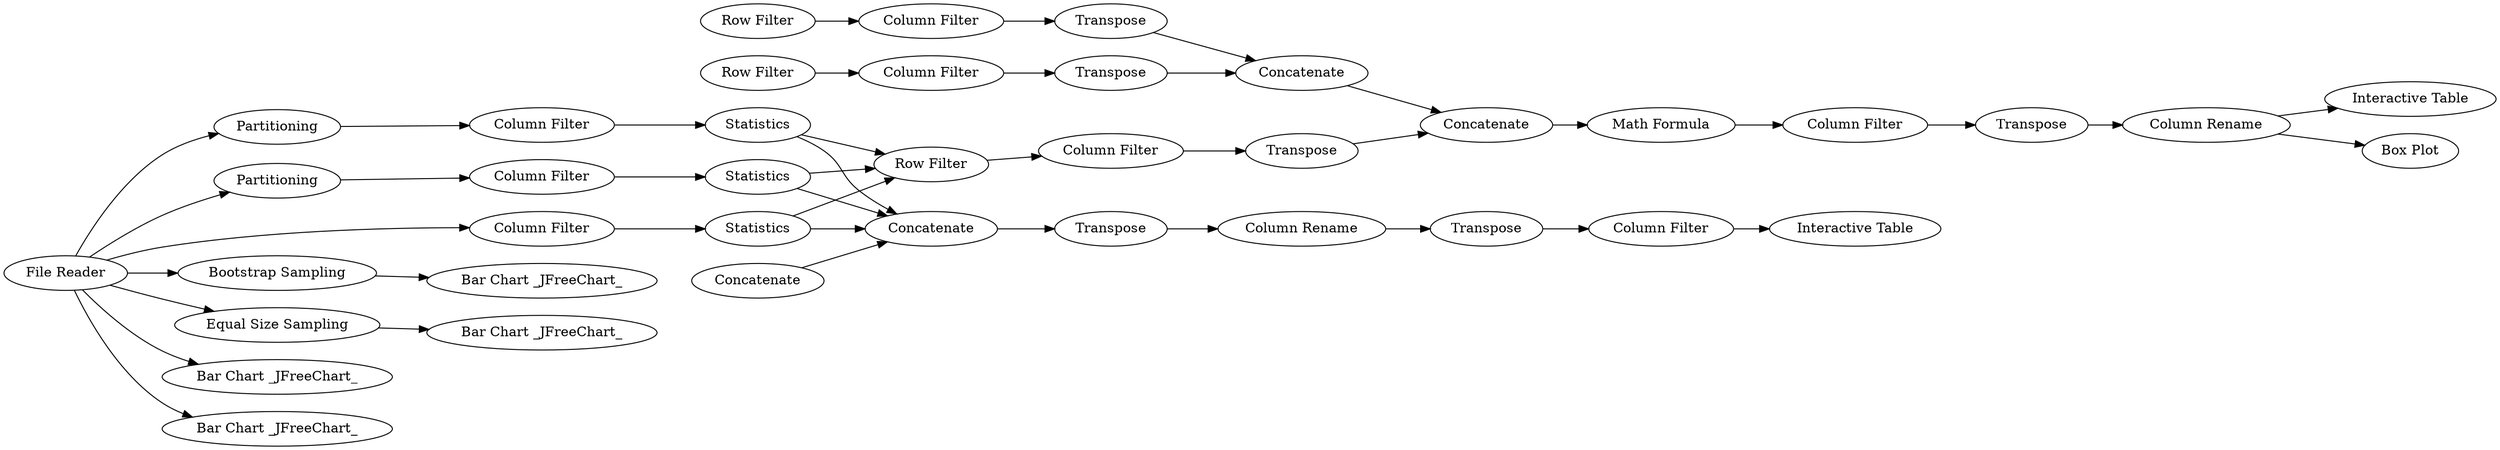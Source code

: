 digraph {
	"-6467464769683248577_7" [label="Column Filter"]
	"-704820857419913595_18" [label=Transpose]
	"-2685896016529897736_10" [label=Concatenate]
	"-6467464769683248577_4" [label=Partitioning]
	"-6467464769683248577_5" [label=Partitioning]
	"-2685896016529897736_9" [label="Row Filter"]
	"-2685896016529897736_7" [label=Transpose]
	"-2685896016529897736_8" [label="Column Filter"]
	"-6467464769683248577_10" [label=Statistics]
	"-6467464769683248577_23" [label="Bar Chart _JFreeChart_"]
	"-2685896016529897736_1" [label="Row Filter"]
	"-6467464769683248577_20" [label="Bar Chart _JFreeChart_"]
	"-704820857419913595_11" [label=Concatenate]
	"-6467464769683248577_22" [label="Bootstrap Sampling"]
	"-2685896016529897736_3" [label=Transpose]
	"-2685896016529897736_2" [label="Column Filter"]
	"-6467464769683248577_19" [label="Equal Size Sampling"]
	"-6467464769683248577_11" [label=Statistics]
	"-2685896016529897736_4" [label="Row Filter"]
	"-2685896016529897736_5" [label="Column Filter"]
	"-6467464769683248577_15" [label="Interactive Table"]
	"-2685896016529897736_14" [label="Math Formula"]
	"-6467464769683248577_8" [label="Column Filter"]
	"-2685896016529897736_11" [label=Concatenate]
	"-2685896016529897736_17" [label="Column Rename"]
	"-6467464769683248577_24" [label="Bar Chart _JFreeChart_"]
	"-6467464769683248577_16" [label="Box Plot"]
	"-6467464769683248577_18" [label="Interactive Table"]
	"-704820857419913595_16" [label=Transpose]
	"-6467464769683248577_12" [label=Statistics]
	"-6467464769683248577_21" [label="Bar Chart _JFreeChart_"]
	"-704820857419913595_10" [label=Concatenate]
	"-2685896016529897736_15" [label="Column Filter"]
	"-2685896016529897736_16" [label=Transpose]
	"-704820857419913595_15" [label="Column Filter"]
	"-704820857419913595_17" [label="Column Rename"]
	"-2685896016529897736_6" [label=Transpose]
	"-6467464769683248577_9" [label="Column Filter"]
	"-6467464769683248577_3" [label="File Reader"]
	"-704820857419913595_10" -> "-704820857419913595_11"
	"-2685896016529897736_1" -> "-2685896016529897736_2"
	"-6467464769683248577_19" -> "-6467464769683248577_20"
	"-704820857419913595_11" -> "-704820857419913595_16"
	"-2685896016529897736_7" -> "-2685896016529897736_11"
	"-2685896016529897736_5" -> "-2685896016529897736_6"
	"-2685896016529897736_10" -> "-2685896016529897736_11"
	"-6467464769683248577_11" -> "-2685896016529897736_9"
	"-6467464769683248577_12" -> "-2685896016529897736_9"
	"-6467464769683248577_11" -> "-704820857419913595_11"
	"-6467464769683248577_3" -> "-6467464769683248577_4"
	"-6467464769683248577_10" -> "-2685896016529897736_9"
	"-6467464769683248577_10" -> "-704820857419913595_11"
	"-6467464769683248577_3" -> "-6467464769683248577_19"
	"-6467464769683248577_12" -> "-704820857419913595_11"
	"-2685896016529897736_6" -> "-2685896016529897736_10"
	"-6467464769683248577_3" -> "-6467464769683248577_5"
	"-6467464769683248577_22" -> "-6467464769683248577_23"
	"-6467464769683248577_3" -> "-6467464769683248577_22"
	"-6467464769683248577_9" -> "-6467464769683248577_12"
	"-6467464769683248577_7" -> "-6467464769683248577_10"
	"-2685896016529897736_4" -> "-2685896016529897736_5"
	"-6467464769683248577_3" -> "-6467464769683248577_9"
	"-2685896016529897736_9" -> "-2685896016529897736_8"
	"-6467464769683248577_5" -> "-6467464769683248577_8"
	"-704820857419913595_18" -> "-704820857419913595_15"
	"-704820857419913595_15" -> "-6467464769683248577_18"
	"-704820857419913595_16" -> "-704820857419913595_17"
	"-6467464769683248577_3" -> "-6467464769683248577_21"
	"-6467464769683248577_4" -> "-6467464769683248577_7"
	"-2685896016529897736_16" -> "-2685896016529897736_17"
	"-2685896016529897736_14" -> "-2685896016529897736_15"
	"-2685896016529897736_17" -> "-6467464769683248577_15"
	"-2685896016529897736_8" -> "-2685896016529897736_7"
	"-2685896016529897736_11" -> "-2685896016529897736_14"
	"-2685896016529897736_2" -> "-2685896016529897736_3"
	"-6467464769683248577_3" -> "-6467464769683248577_24"
	"-2685896016529897736_3" -> "-2685896016529897736_10"
	"-6467464769683248577_8" -> "-6467464769683248577_11"
	"-2685896016529897736_15" -> "-2685896016529897736_16"
	"-704820857419913595_17" -> "-704820857419913595_18"
	"-2685896016529897736_17" -> "-6467464769683248577_16"
	rankdir=LR
}
